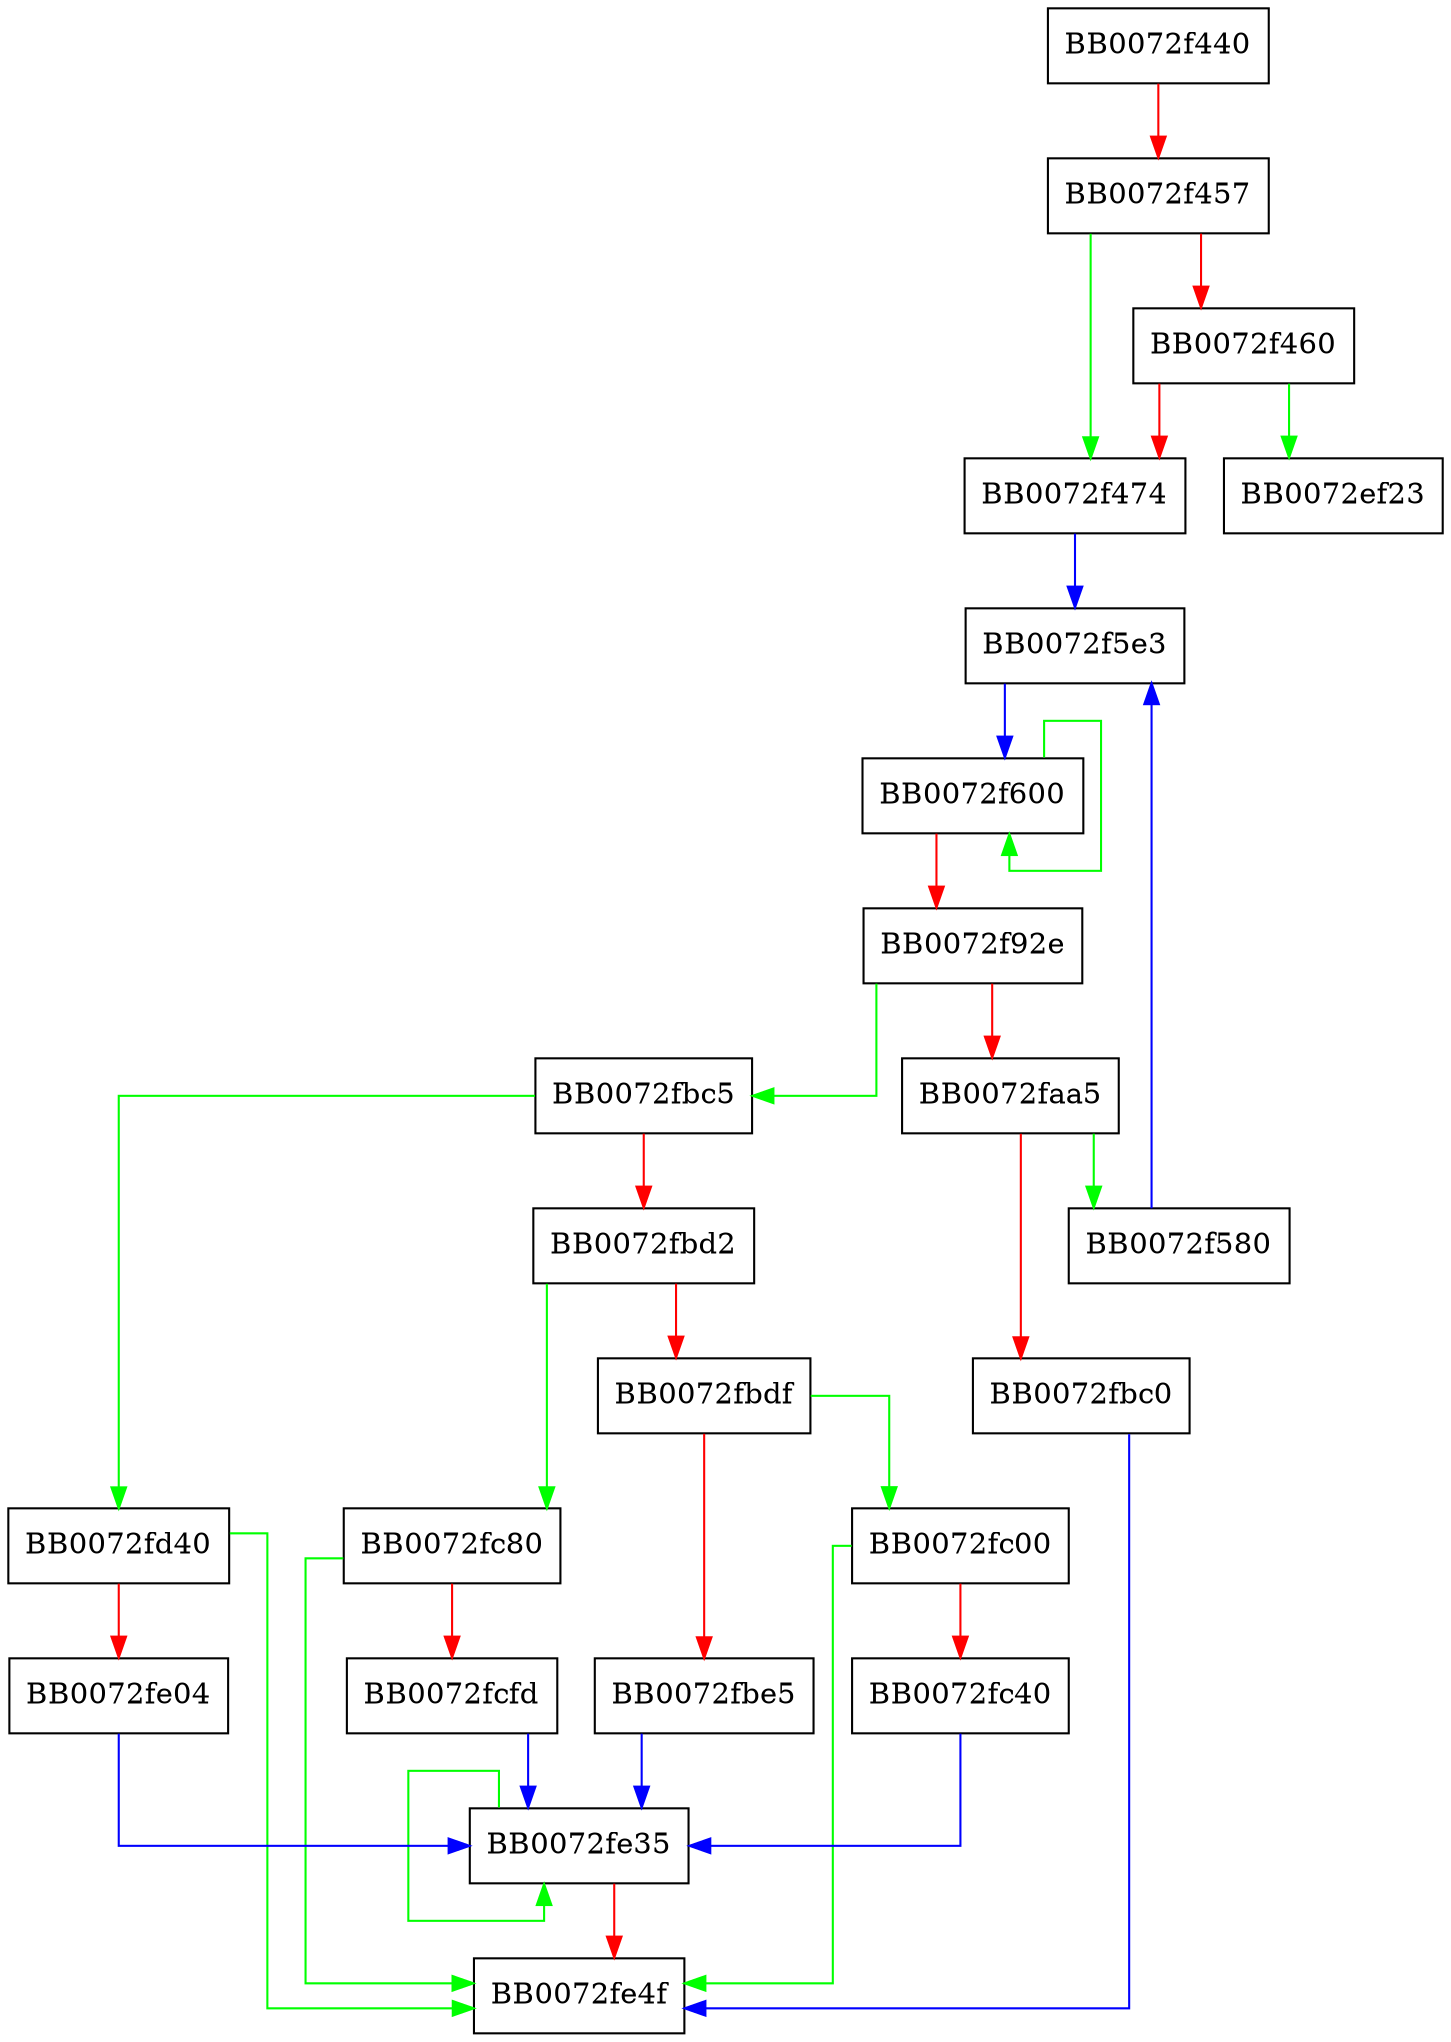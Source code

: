 digraph ChaCha20_4x {
  node [shape="box"];
  graph [splines=ortho];
  BB0072f440 -> BB0072f457 [color="red"];
  BB0072f457 -> BB0072f474 [color="green"];
  BB0072f457 -> BB0072f460 [color="red"];
  BB0072f460 -> BB0072ef23 [color="green"];
  BB0072f460 -> BB0072f474 [color="red"];
  BB0072f474 -> BB0072f5e3 [color="blue"];
  BB0072f580 -> BB0072f5e3 [color="blue"];
  BB0072f5e3 -> BB0072f600 [color="blue"];
  BB0072f600 -> BB0072f600 [color="green"];
  BB0072f600 -> BB0072f92e [color="red"];
  BB0072f92e -> BB0072fbc5 [color="green"];
  BB0072f92e -> BB0072faa5 [color="red"];
  BB0072faa5 -> BB0072f580 [color="green"];
  BB0072faa5 -> BB0072fbc0 [color="red"];
  BB0072fbc0 -> BB0072fe4f [color="blue"];
  BB0072fbc5 -> BB0072fd40 [color="green"];
  BB0072fbc5 -> BB0072fbd2 [color="red"];
  BB0072fbd2 -> BB0072fc80 [color="green"];
  BB0072fbd2 -> BB0072fbdf [color="red"];
  BB0072fbdf -> BB0072fc00 [color="green"];
  BB0072fbdf -> BB0072fbe5 [color="red"];
  BB0072fbe5 -> BB0072fe35 [color="blue"];
  BB0072fc00 -> BB0072fe4f [color="green"];
  BB0072fc00 -> BB0072fc40 [color="red"];
  BB0072fc40 -> BB0072fe35 [color="blue"];
  BB0072fc80 -> BB0072fe4f [color="green"];
  BB0072fc80 -> BB0072fcfd [color="red"];
  BB0072fcfd -> BB0072fe35 [color="blue"];
  BB0072fd40 -> BB0072fe4f [color="green"];
  BB0072fd40 -> BB0072fe04 [color="red"];
  BB0072fe04 -> BB0072fe35 [color="blue"];
  BB0072fe35 -> BB0072fe35 [color="green"];
  BB0072fe35 -> BB0072fe4f [color="red"];
}